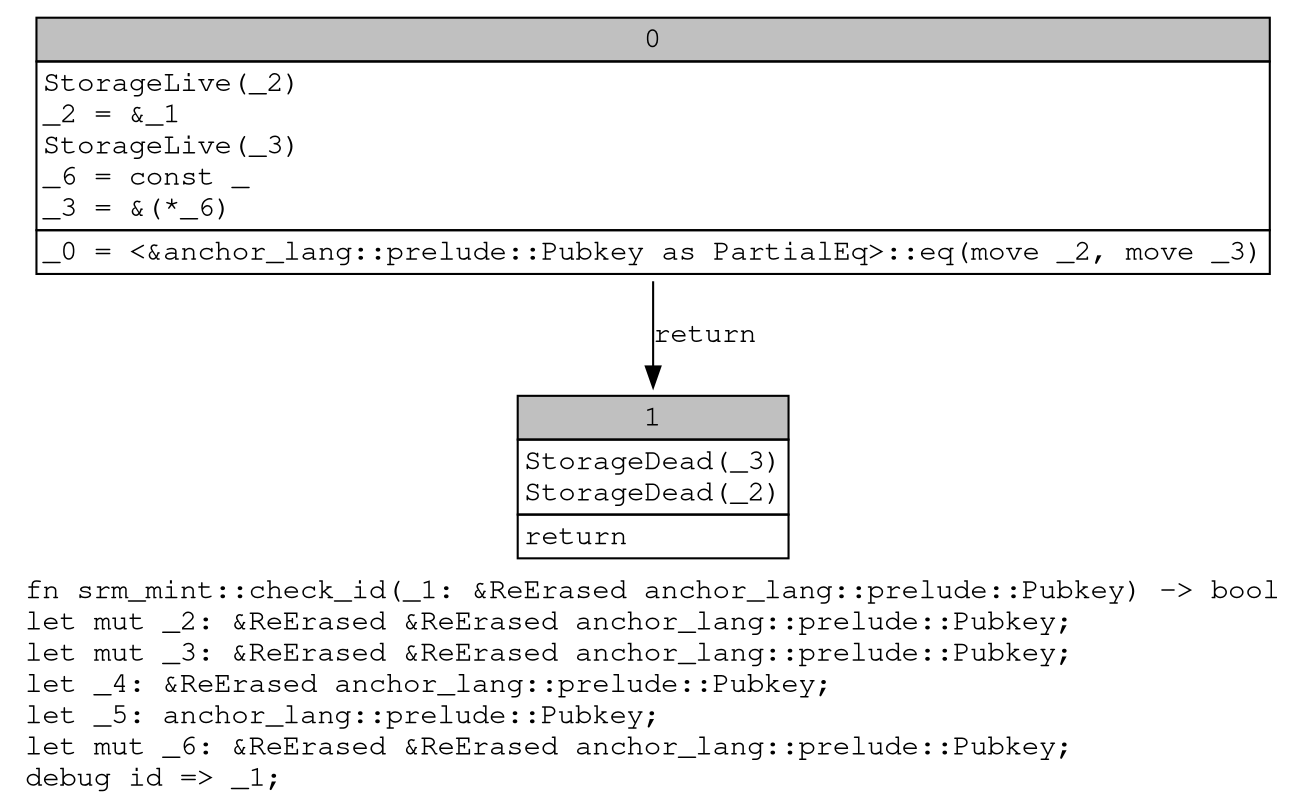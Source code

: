 digraph Mir_0_5444 {
    graph [fontname="Courier, monospace"];
    node [fontname="Courier, monospace"];
    edge [fontname="Courier, monospace"];
    label=<fn srm_mint::check_id(_1: &amp;ReErased anchor_lang::prelude::Pubkey) -&gt; bool<br align="left"/>let mut _2: &amp;ReErased &amp;ReErased anchor_lang::prelude::Pubkey;<br align="left"/>let mut _3: &amp;ReErased &amp;ReErased anchor_lang::prelude::Pubkey;<br align="left"/>let _4: &amp;ReErased anchor_lang::prelude::Pubkey;<br align="left"/>let _5: anchor_lang::prelude::Pubkey;<br align="left"/>let mut _6: &amp;ReErased &amp;ReErased anchor_lang::prelude::Pubkey;<br align="left"/>debug id =&gt; _1;<br align="left"/>>;
    bb0__0_5444 [shape="none", label=<<table border="0" cellborder="1" cellspacing="0"><tr><td bgcolor="gray" align="center" colspan="1">0</td></tr><tr><td align="left" balign="left">StorageLive(_2)<br/>_2 = &amp;_1<br/>StorageLive(_3)<br/>_6 = const _<br/>_3 = &amp;(*_6)<br/></td></tr><tr><td align="left">_0 = &lt;&amp;anchor_lang::prelude::Pubkey as PartialEq&gt;::eq(move _2, move _3)</td></tr></table>>];
    bb1__0_5444 [shape="none", label=<<table border="0" cellborder="1" cellspacing="0"><tr><td bgcolor="gray" align="center" colspan="1">1</td></tr><tr><td align="left" balign="left">StorageDead(_3)<br/>StorageDead(_2)<br/></td></tr><tr><td align="left">return</td></tr></table>>];
    bb0__0_5444 -> bb1__0_5444 [label="return"];
}
